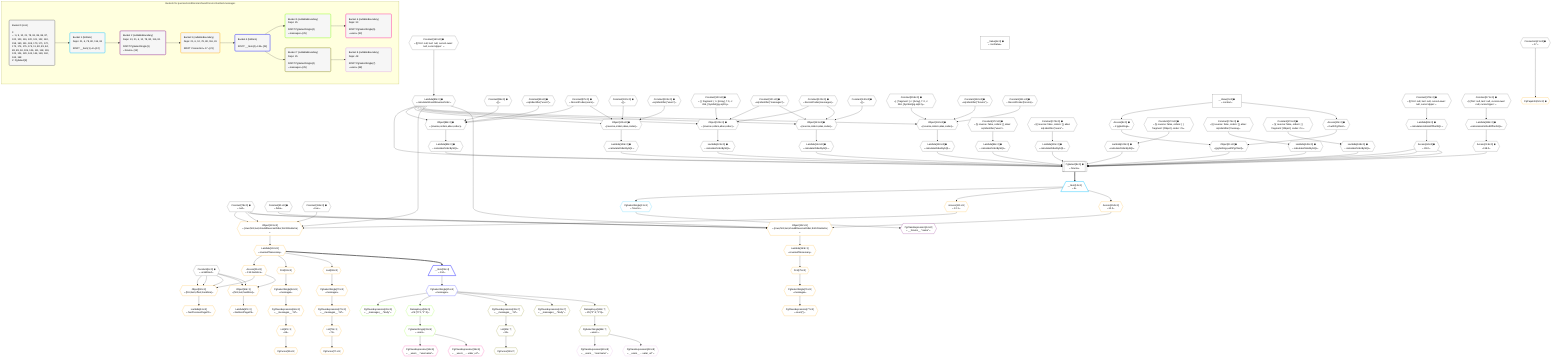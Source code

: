%%{init: {'themeVariables': { 'fontSize': '12px'}}}%%
graph TD
    classDef path fill:#eee,stroke:#000,color:#000
    classDef plan fill:#fff,stroke-width:1px,color:#000
    classDef itemplan fill:#fff,stroke-width:2px,color:#000
    classDef unbatchedplan fill:#dff,stroke-width:1px,color:#000
    classDef sideeffectplan fill:#fcc,stroke-width:2px,color:#000
    classDef bucket fill:#f6f6f6,color:#000,stroke-width:2px,text-align:left


    %% plan dependencies
    PgSelect8[["PgSelect[8∈0] ➊<br />ᐸforumsᐳ"]]:::plan
    Object11{{"Object[11∈0] ➊<br />ᐸ{pgSettings,withPgClient}ᐳ"}}:::plan
    Access84{{"Access[84∈0] ➊<br />ᐸ83.0ᐳ"}}:::plan
    Lambda89{{"Lambda[89∈0] ➊<br />ᐸcalculateOrderBySQLᐳ"}}:::plan
    Lambda94{{"Lambda[94∈0] ➊<br />ᐸcalculateOrderBySQLᐳ"}}:::plan
    Lambda106{{"Lambda[106∈0] ➊<br />ᐸcalculateOrderBySQLᐳ"}}:::plan
    Lambda111{{"Lambda[111∈0] ➊<br />ᐸcalculateOrderBySQLᐳ"}}:::plan
    Access119{{"Access[119∈0] ➊<br />ᐸ118.0ᐳ"}}:::plan
    Lambda124{{"Lambda[124∈0] ➊<br />ᐸcalculateOrderBySQLᐳ"}}:::plan
    Lambda129{{"Lambda[129∈0] ➊<br />ᐸcalculateOrderBySQLᐳ"}}:::plan
    Lambda144{{"Lambda[144∈0] ➊<br />ᐸcalculateOrderBySQLᐳ"}}:::plan
    Lambda149{{"Lambda[149∈0] ➊<br />ᐸcalculateOrderBySQLᐳ"}}:::plan
    Lambda80{{"Lambda[80∈0] ➊<br />ᐸcalculateShouldReverseOrderᐳ"}}:::plan
    Lambda163{{"Lambda[163∈0] ➊<br />ᐸcalculateOrderBySQLᐳ"}}:::plan
    Lambda168{{"Lambda[168∈0] ➊<br />ᐸcalculateOrderBySQLᐳ"}}:::plan
    Object11 & Access84 & Lambda89 & Lambda94 & Lambda106 & Lambda111 & Access119 & Lambda124 & Lambda129 & Access84 & Lambda144 & Lambda149 & Lambda80 & Access84 & Lambda163 & Lambda168 --> PgSelect8
    Object88{{"Object[88∈0] ➊<br />ᐸ{reverse,orders,alias,codec}ᐳ"}}:::plan
    Constant85{{"Constant[85∈0] ➊<br />ᐸ[]ᐳ"}}:::plan
    Constant86{{"Constant[86∈0] ➊<br />ᐸsql.identifier(”users”)ᐳ"}}:::plan
    Constant87{{"Constant[87∈0] ➊<br />ᐸRecordCodec(users)ᐳ"}}:::plan
    Lambda80 & Constant85 & Constant86 & Constant87 --> Object88
    Object105{{"Object[105∈0] ➊<br />ᐸ{reverse,orders,alias,codec}ᐳ"}}:::plan
    Constant102{{"Constant[102∈0] ➊<br />ᐸ[]ᐳ"}}:::plan
    Constant103{{"Constant[103∈0] ➊<br />ᐸsql.identifier(”users”)ᐳ"}}:::plan
    Lambda80 & Constant102 & Constant103 & Constant87 --> Object105
    Object123{{"Object[123∈0] ➊<br />ᐸ{reverse,orders,alias,codec}ᐳ"}}:::plan
    Constant120{{"Constant[120∈0] ➊<br />ᐸ[ { fragment: { n: [Array], f: 0, c: 266, [Symbol(pg-sql2-tyᐳ"}}:::plan
    Constant121{{"Constant[121∈0] ➊<br />ᐸsql.identifier(”messages”)ᐳ"}}:::plan
    Constant122{{"Constant[122∈0] ➊<br />ᐸRecordCodec(messages)ᐳ"}}:::plan
    Lambda80 & Constant120 & Constant121 & Constant122 --> Object123
    Object143{{"Object[143∈0] ➊<br />ᐸ{reverse,orders,alias,codec}ᐳ"}}:::plan
    Constant140{{"Constant[140∈0] ➊<br />ᐸ[]ᐳ"}}:::plan
    Lambda80 & Constant140 & Constant121 & Constant122 --> Object143
    Object162{{"Object[162∈0] ➊<br />ᐸ{reverse,orders,alias,codec}ᐳ"}}:::plan
    Constant159{{"Constant[159∈0] ➊<br />ᐸ[ { fragment: { n: [Array], f: 0, c: 266, [Symbol(pg-sql2-tyᐳ"}}:::plan
    Constant160{{"Constant[160∈0] ➊<br />ᐸsql.identifier(”forums”)ᐳ"}}:::plan
    Constant161{{"Constant[161∈0] ➊<br />ᐸRecordCodec(forums)ᐳ"}}:::plan
    Lambda80 & Constant159 & Constant160 & Constant161 --> Object162
    Access9{{"Access[9∈0] ➊<br />ᐸ2.pgSettingsᐳ"}}:::plan
    Access10{{"Access[10∈0] ➊<br />ᐸ2.withPgClientᐳ"}}:::plan
    Access9 & Access10 --> Object11
    __Value2["__Value[2∈0] ➊<br />ᐸcontextᐳ"]:::plan
    __Value2 --> Access9
    __Value2 --> Access10
    Constant169{{"Constant[169∈0] ➊<br />ᐸ§{ first: null, last: null, cursorLower: null, cursorUpper: ᐳ"}}:::plan
    Constant169 --> Lambda80
    Lambda83{{"Lambda[83∈0] ➊<br />ᐸcalculateLimitAndOffsetSQLᐳ"}}:::plan
    Constant170{{"Constant[170∈0] ➊<br />ᐸ§{ first: null, last: null, cursorLower: null, cursorUpper: ᐳ"}}:::plan
    Constant170 --> Lambda83
    Lambda83 --> Access84
    Object88 --> Lambda89
    Constant172{{"Constant[172∈0] ➊<br />ᐸ§{ reverse: false, orders: [], alias: sql.identifier(”users”ᐳ"}}:::plan
    Constant172 --> Lambda94
    Object105 --> Lambda106
    Constant173{{"Constant[173∈0] ➊<br />ᐸ§{ reverse: false, orders: [], alias: sql.identifier(”users”ᐳ"}}:::plan
    Constant173 --> Lambda111
    Lambda118{{"Lambda[118∈0] ➊<br />ᐸcalculateLimitAndOffsetSQLᐳ"}}:::plan
    Constant171{{"Constant[171∈0] ➊<br />ᐸ§{ first: null, last: null, cursorLower: null, cursorUpper: ᐳ"}}:::plan
    Constant171 --> Lambda118
    Lambda118 --> Access119
    Object123 --> Lambda124
    Constant174{{"Constant[174∈0] ➊<br />ᐸ§{ reverse: false, orders: [ { fragment: [Object], codec: Coᐳ"}}:::plan
    Constant174 --> Lambda129
    Object143 --> Lambda144
    Constant175{{"Constant[175∈0] ➊<br />ᐸ§{ reverse: false, orders: [], alias: sql.identifier(”messagᐳ"}}:::plan
    Constant175 --> Lambda149
    Object162 --> Lambda163
    Constant176{{"Constant[176∈0] ➊<br />ᐸ§{ reverse: false, orders: [ { fragment: [Object], codec: Coᐳ"}}:::plan
    Constant176 --> Lambda168
    __Value4["__Value[4∈0] ➊<br />ᐸrootValueᐳ"]:::plan
    Constant6{{"Constant[6∈0] ➊<br />ᐸundefinedᐳ"}}:::plan
    Connection21{{"Connection[21∈0] ➊<br />ᐸ17ᐳ"}}:::plan
    Constant78{{"Constant[78∈0] ➊<br />ᐸnullᐳ"}}:::plan
    Constant81{{"Constant[81∈0] ➊<br />ᐸfalseᐳ"}}:::plan
    Constant116{{"Constant[116∈0] ➊<br />ᐸtrueᐳ"}}:::plan
    __Item12[/"__Item[12∈1]<br />ᐸ8ᐳ"\]:::itemplan
    PgSelect8 ==> __Item12
    PgSelectSingle13{{"PgSelectSingle[13∈1]<br />ᐸforumsᐳ"}}:::plan
    __Item12 --> PgSelectSingle13
    PgClassExpression14{{"PgClassExpression[14∈2]<br />ᐸ__forums__.”name”ᐳ"}}:::plan
    PgSelectSingle13 --> PgClassExpression14
    Object133{{"Object[133∈3]<br />ᐸ{rows,first,last,shouldReverseOrder,fetchOneExtra}ᐳ"}}:::plan
    Access131{{"Access[131∈3]<br />ᐸ12.1ᐳ"}}:::plan
    Access131 & Constant78 & Constant78 & Lambda80 & Constant116 --> Object133
    Object152{{"Object[152∈3]<br />ᐸ{rows,first,last,shouldReverseOrder,fetchOneExtra}ᐳ"}}:::plan
    Access150{{"Access[150∈3]<br />ᐸ12.2ᐳ"}}:::plan
    Access150 & Constant78 & Constant78 & Lambda80 & Constant81 --> Object152
    Object60{{"Object[60∈3]<br />ᐸ{first,last,offset,hasMore}ᐳ"}}:::plan
    Access55{{"Access[55∈3]<br />ᐸ134.hasMoreᐳ"}}:::plan
    Constant6 & Constant6 & Constant6 & Access55 --> Object60
    Object56{{"Object[56∈3]<br />ᐸ{first,last,hasMore}ᐳ"}}:::plan
    Constant6 & Constant6 & Access55 --> Object56
    PgPageInfo52{{"PgPageInfo[52∈3] ➊"}}:::plan
    Connection21 --> PgPageInfo52
    Lambda134{{"Lambda[134∈3]<br />ᐸreverseIfNecessaryᐳ"}}:::plan
    Lambda134 --> Access55
    Lambda57{{"Lambda[57∈3]<br />ᐸhasNextPageCbᐳ"}}:::plan
    Object56 --> Lambda57
    Lambda61{{"Lambda[61∈3]<br />ᐸhasPreviousPageCbᐳ"}}:::plan
    Object60 --> Lambda61
    First63{{"First[63∈3]"}}:::plan
    Lambda134 --> First63
    PgSelectSingle64{{"PgSelectSingle[64∈3]<br />ᐸmessagesᐳ"}}:::plan
    First63 --> PgSelectSingle64
    PgCursor65{{"PgCursor[65∈3]"}}:::plan
    List67{{"List[67∈3]<br />ᐸ66ᐳ"}}:::plan
    List67 --> PgCursor65
    PgClassExpression66{{"PgClassExpression[66∈3]<br />ᐸ__messages__.”id”ᐳ"}}:::plan
    PgSelectSingle64 --> PgClassExpression66
    PgClassExpression66 --> List67
    Last69{{"Last[69∈3]"}}:::plan
    Lambda134 --> Last69
    PgSelectSingle70{{"PgSelectSingle[70∈3]<br />ᐸmessagesᐳ"}}:::plan
    Last69 --> PgSelectSingle70
    PgCursor71{{"PgCursor[71∈3]"}}:::plan
    List73{{"List[73∈3]<br />ᐸ72ᐳ"}}:::plan
    List73 --> PgCursor71
    PgClassExpression72{{"PgClassExpression[72∈3]<br />ᐸ__messages__.”id”ᐳ"}}:::plan
    PgSelectSingle70 --> PgClassExpression72
    PgClassExpression72 --> List73
    First75{{"First[75∈3]"}}:::plan
    Lambda153{{"Lambda[153∈3]<br />ᐸreverseIfNecessaryᐳ"}}:::plan
    Lambda153 --> First75
    PgSelectSingle76{{"PgSelectSingle[76∈3]<br />ᐸmessagesᐳ"}}:::plan
    First75 --> PgSelectSingle76
    PgClassExpression77{{"PgClassExpression[77∈3]<br />ᐸcount(*)ᐳ"}}:::plan
    PgSelectSingle76 --> PgClassExpression77
    __Item12 --> Access131
    Object133 --> Lambda134
    __Item12 --> Access150
    Object152 --> Lambda153
    __Item24[/"__Item[24∈4]<br />ᐸ134ᐳ"\]:::itemplan
    Lambda134 ==> __Item24
    PgSelectSingle25{{"PgSelectSingle[25∈4]<br />ᐸmessagesᐳ"}}:::plan
    __Item24 --> PgSelectSingle25
    PgClassExpression26{{"PgClassExpression[26∈5]<br />ᐸ__messages__.”body”ᐳ"}}:::plan
    PgSelectSingle25 --> PgClassExpression26
    PgSelectSingle33{{"PgSelectSingle[33∈5]<br />ᐸusersᐳ"}}:::plan
    RemapKeys95{{"RemapKeys[95∈5]<br />ᐸ25:{”0”:1,”1”:2}ᐳ"}}:::plan
    RemapKeys95 --> PgSelectSingle33
    PgSelectSingle25 --> RemapKeys95
    PgClassExpression34{{"PgClassExpression[34∈6]<br />ᐸ__users__.”username”ᐳ"}}:::plan
    PgSelectSingle33 --> PgClassExpression34
    PgClassExpression35{{"PgClassExpression[35∈6]<br />ᐸ__users__....vatar_url”ᐳ"}}:::plan
    PgSelectSingle33 --> PgClassExpression35
    PgCursor38{{"PgCursor[38∈7]"}}:::plan
    List40{{"List[40∈7]<br />ᐸ39ᐳ"}}:::plan
    List40 --> PgCursor38
    PgClassExpression39{{"PgClassExpression[39∈7]<br />ᐸ__messages__.”id”ᐳ"}}:::plan
    PgSelectSingle25 --> PgClassExpression39
    PgClassExpression39 --> List40
    PgClassExpression41{{"PgClassExpression[41∈7]<br />ᐸ__messages__.”body”ᐳ"}}:::plan
    PgSelectSingle25 --> PgClassExpression41
    PgSelectSingle48{{"PgSelectSingle[48∈7]<br />ᐸusersᐳ"}}:::plan
    RemapKeys112{{"RemapKeys[112∈7]<br />ᐸ25:{”0”:4,”1”:5}ᐳ"}}:::plan
    RemapKeys112 --> PgSelectSingle48
    PgSelectSingle25 --> RemapKeys112
    PgClassExpression49{{"PgClassExpression[49∈8]<br />ᐸ__users__.”username”ᐳ"}}:::plan
    PgSelectSingle48 --> PgClassExpression49
    PgClassExpression50{{"PgClassExpression[50∈8]<br />ᐸ__users__....vatar_url”ᐳ"}}:::plan
    PgSelectSingle48 --> PgClassExpression50

    %% define steps

    subgraph "Buckets for queries/conditions/archived-forum-inherited-messages"
    Bucket0("Bucket 0 (root)<br /><br />1: <br />ᐳ: 6, 9, 10, 21, 78, 81, 85, 86, 87, 102, 103, 116, 120, 121, 122, 140, 159, 160, 161, 169, 170, 171, 172, 173, 174, 175, 176, 11, 80, 83, 84, 88, 89, 94, 105, 106, 111, 118, 119, 123, 124, 129, 143, 144, 149, 162, 163, 168<br />2: PgSelect[8]"):::bucket
    classDef bucket0 stroke:#696969
    class Bucket0,__Value2,__Value4,Constant6,PgSelect8,Access9,Access10,Object11,Connection21,Constant78,Lambda80,Constant81,Lambda83,Access84,Constant85,Constant86,Constant87,Object88,Lambda89,Lambda94,Constant102,Constant103,Object105,Lambda106,Lambda111,Constant116,Lambda118,Access119,Constant120,Constant121,Constant122,Object123,Lambda124,Lambda129,Constant140,Object143,Lambda144,Lambda149,Constant159,Constant160,Constant161,Object162,Lambda163,Lambda168,Constant169,Constant170,Constant171,Constant172,Constant173,Constant174,Constant175,Constant176 bucket0
    Bucket1("Bucket 1 (listItem)<br />Deps: 21, 6, 78, 80, 116, 81<br /><br />ROOT __Item{1}ᐸ8ᐳ[12]"):::bucket
    classDef bucket1 stroke:#00bfff
    class Bucket1,__Item12,PgSelectSingle13 bucket1
    Bucket2("Bucket 2 (nullableBoundary)<br />Deps: 13, 21, 6, 12, 78, 80, 116, 81<br /><br />ROOT PgSelectSingle{1}ᐸforumsᐳ[13]"):::bucket
    classDef bucket2 stroke:#7f007f
    class Bucket2,PgClassExpression14 bucket2
    Bucket3("Bucket 3 (nullableBoundary)<br />Deps: 21, 6, 12, 78, 80, 116, 81<br /><br />ROOT Connectionᐸ17ᐳ[21]"):::bucket
    classDef bucket3 stroke:#ffa500
    class Bucket3,PgPageInfo52,Access55,Object56,Lambda57,Object60,Lambda61,First63,PgSelectSingle64,PgCursor65,PgClassExpression66,List67,Last69,PgSelectSingle70,PgCursor71,PgClassExpression72,List73,First75,PgSelectSingle76,PgClassExpression77,Access131,Object133,Lambda134,Access150,Object152,Lambda153 bucket3
    Bucket4("Bucket 4 (listItem)<br /><br />ROOT __Item{4}ᐸ134ᐳ[24]"):::bucket
    classDef bucket4 stroke:#0000ff
    class Bucket4,__Item24,PgSelectSingle25 bucket4
    Bucket5("Bucket 5 (nullableBoundary)<br />Deps: 25<br /><br />ROOT PgSelectSingle{4}ᐸmessagesᐳ[25]"):::bucket
    classDef bucket5 stroke:#7fff00
    class Bucket5,PgClassExpression26,PgSelectSingle33,RemapKeys95 bucket5
    Bucket6("Bucket 6 (nullableBoundary)<br />Deps: 33<br /><br />ROOT PgSelectSingle{5}ᐸusersᐳ[33]"):::bucket
    classDef bucket6 stroke:#ff1493
    class Bucket6,PgClassExpression34,PgClassExpression35 bucket6
    Bucket7("Bucket 7 (nullableBoundary)<br />Deps: 25<br /><br />ROOT PgSelectSingle{4}ᐸmessagesᐳ[25]"):::bucket
    classDef bucket7 stroke:#808000
    class Bucket7,PgCursor38,PgClassExpression39,List40,PgClassExpression41,PgSelectSingle48,RemapKeys112 bucket7
    Bucket8("Bucket 8 (nullableBoundary)<br />Deps: 48<br /><br />ROOT PgSelectSingle{7}ᐸusersᐳ[48]"):::bucket
    classDef bucket8 stroke:#dda0dd
    class Bucket8,PgClassExpression49,PgClassExpression50 bucket8
    Bucket0 --> Bucket1
    Bucket1 --> Bucket2
    Bucket2 --> Bucket3
    Bucket3 --> Bucket4
    Bucket4 --> Bucket5 & Bucket7
    Bucket5 --> Bucket6
    Bucket7 --> Bucket8
    end